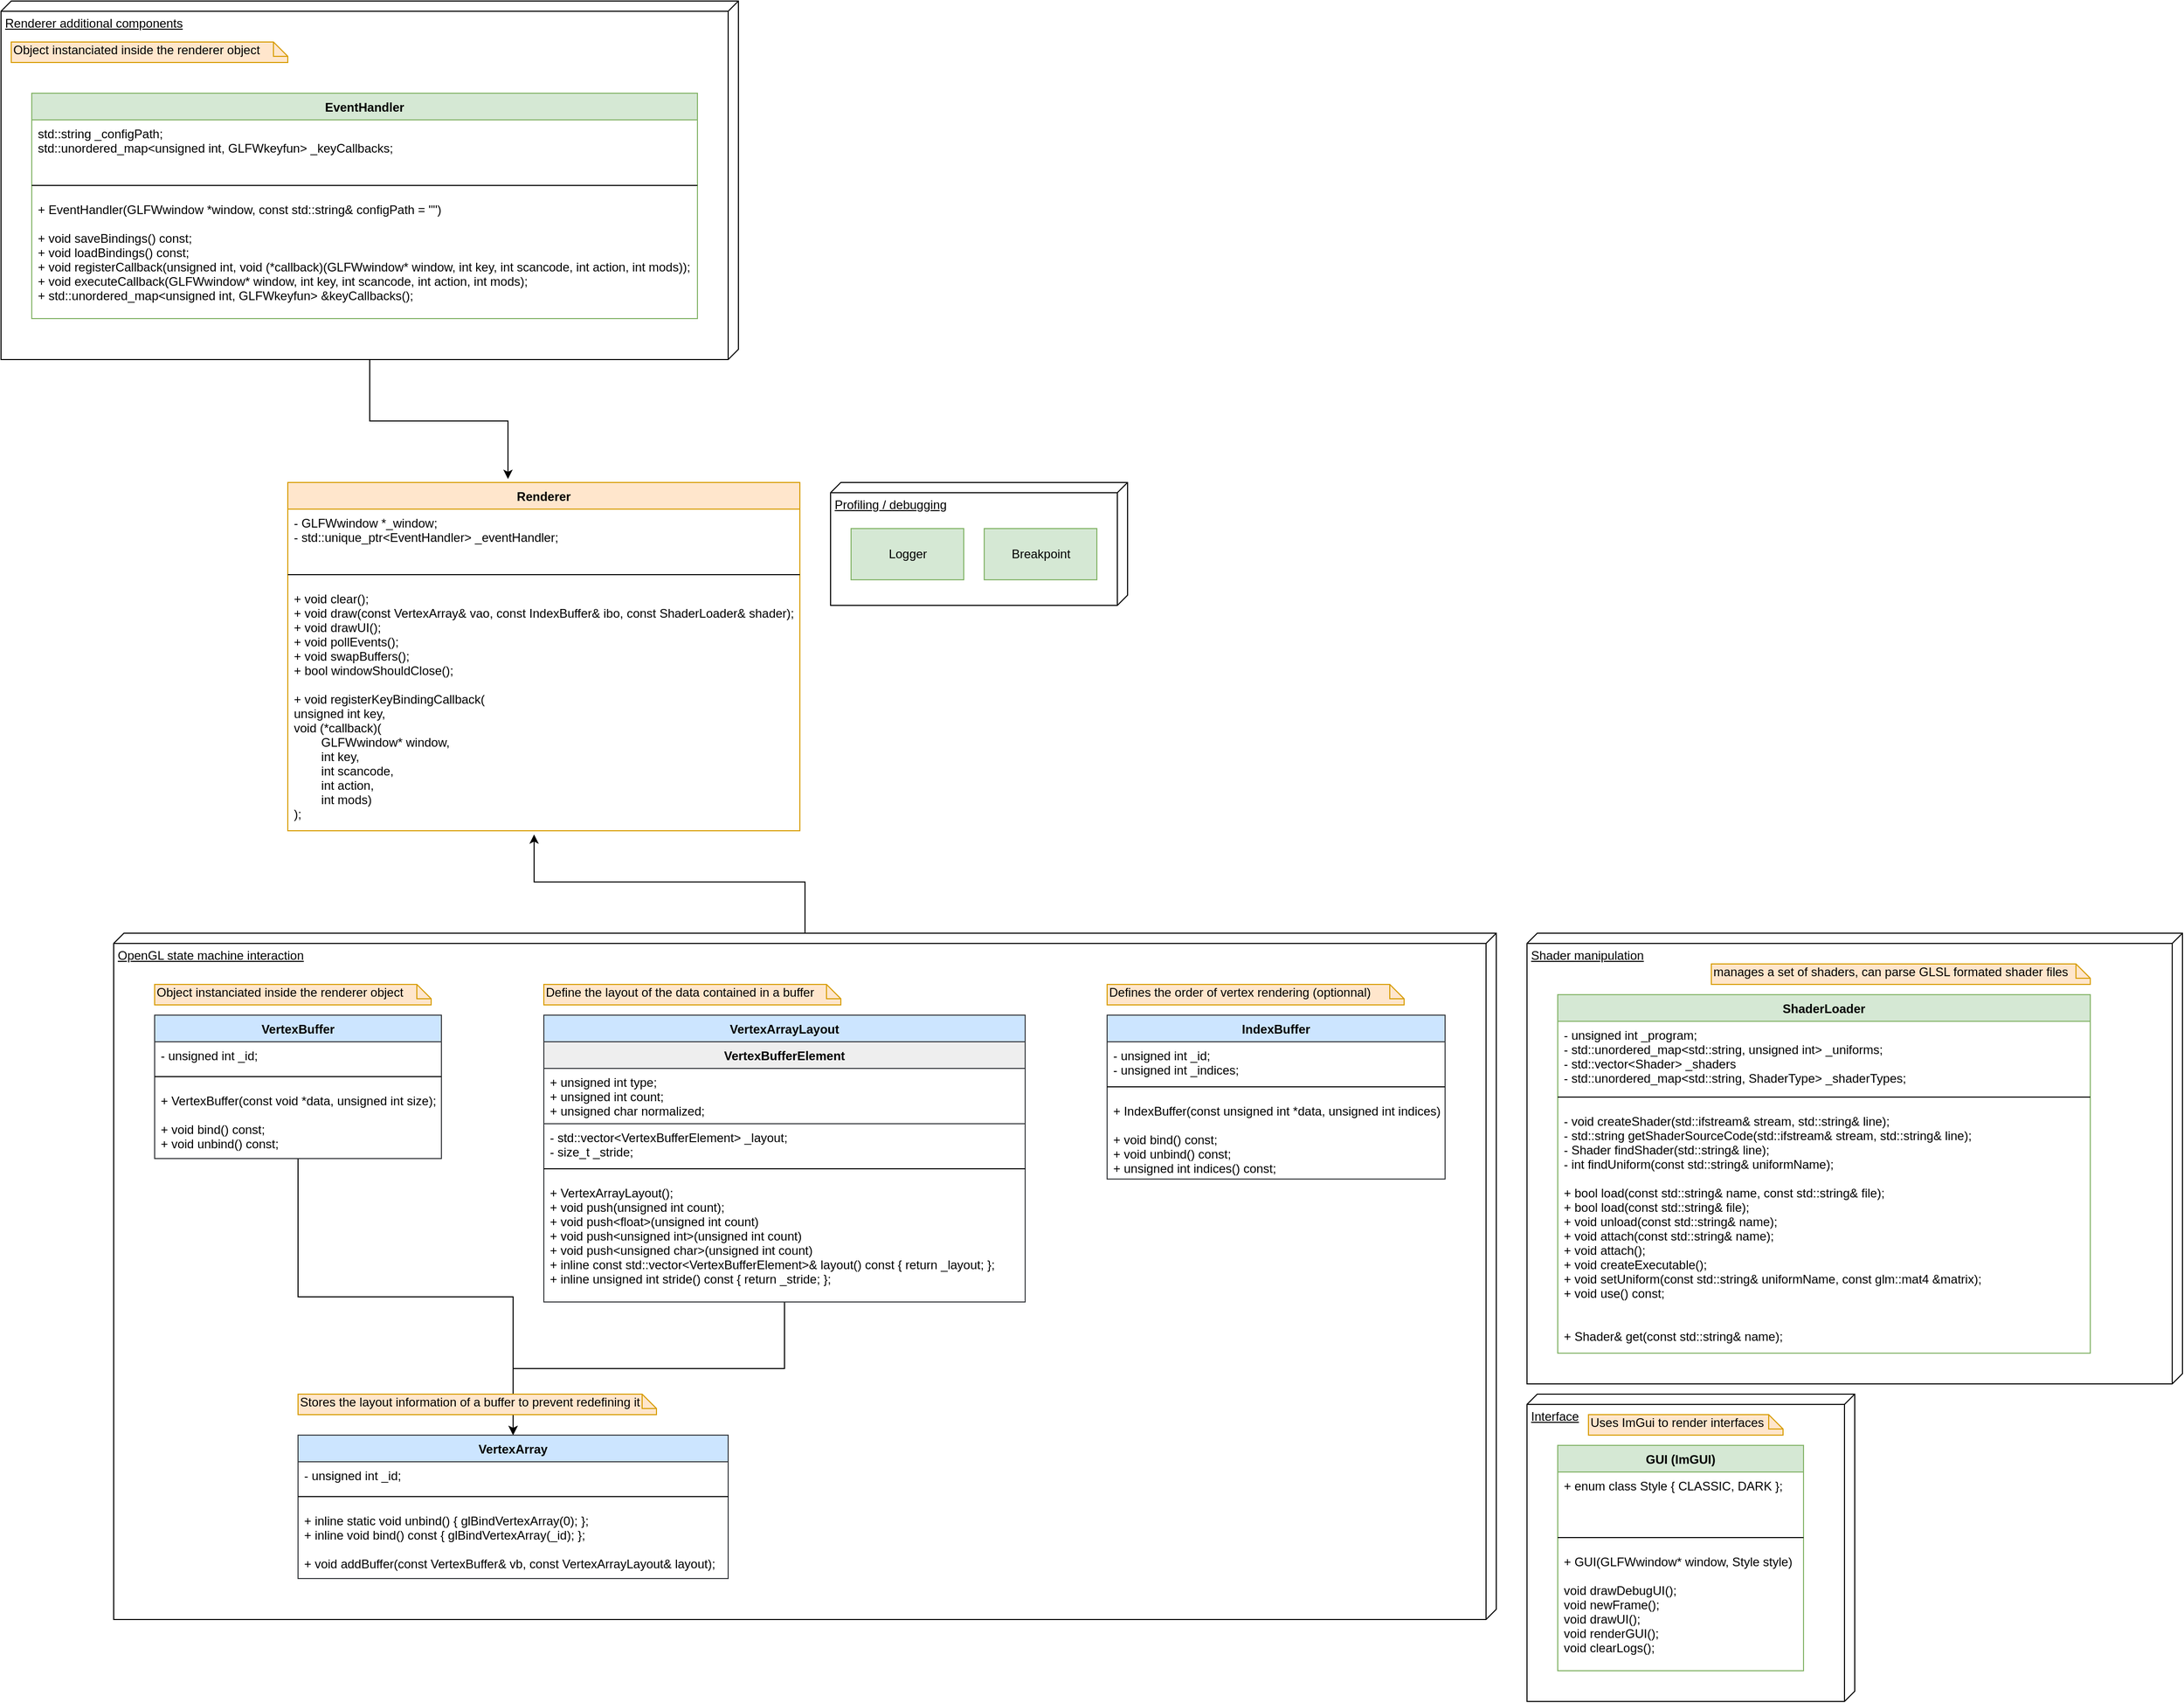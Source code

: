 <mxfile version="13.8.7" type="device"><diagram name="Page-1" id="e7e014a7-5840-1c2e-5031-d8a46d1fe8dd"><mxGraphModel dx="2844" dy="2358" grid="1" gridSize="10" guides="1" tooltips="1" connect="1" arrows="1" fold="1" page="1" pageScale="1" pageWidth="1169" pageHeight="826" background="#ffffff" math="0" shadow="0"><root><mxCell id="0"/><mxCell id="1" parent="0"/><mxCell id="3wQpeQV_LjWW91HNBhj2-1" value="Interface" style="verticalAlign=top;align=left;spacingTop=8;spacingLeft=2;spacingRight=12;shape=cube;size=10;direction=south;fontStyle=4;html=1;" vertex="1" parent="1"><mxGeometry x="1650" y="1150" width="320" height="300" as="geometry"/></mxCell><mxCell id="EPweq39DJjUA6XWaqY7--114" value="Shader manipulation" style="verticalAlign=top;align=left;spacingTop=8;spacingLeft=2;spacingRight=12;shape=cube;size=10;direction=south;fontStyle=4;html=1;" parent="1" vertex="1"><mxGeometry x="1650" y="700" width="640" height="440" as="geometry"/></mxCell><mxCell id="EPweq39DJjUA6XWaqY7--115" style="edgeStyle=orthogonalEdgeStyle;rounded=0;orthogonalLoop=1;jettySize=auto;html=1;entryX=0.481;entryY=1.015;entryDx=0;entryDy=0;entryPerimeter=0;" parent="1" source="EPweq39DJjUA6XWaqY7--113" target="EPweq39DJjUA6XWaqY7--44" edge="1"><mxGeometry relative="1" as="geometry"><Array as="points"><mxPoint x="945" y="650"/><mxPoint x="681" y="650"/></Array></mxGeometry></mxCell><mxCell id="EPweq39DJjUA6XWaqY7--113" value="OpenGL state machine interaction" style="verticalAlign=top;align=left;spacingTop=8;spacingLeft=2;spacingRight=12;shape=cube;size=10;direction=south;fontStyle=4;html=1;" parent="1" vertex="1"><mxGeometry x="270" y="700" width="1350" height="670" as="geometry"/></mxCell><mxCell id="EPweq39DJjUA6XWaqY7--58" style="edgeStyle=orthogonalEdgeStyle;rounded=0;orthogonalLoop=1;jettySize=auto;html=1;entryX=0.43;entryY=-0.01;entryDx=0;entryDy=0;entryPerimeter=0;" parent="1" source="EPweq39DJjUA6XWaqY7--57" target="EPweq39DJjUA6XWaqY7--41" edge="1"><mxGeometry relative="1" as="geometry"/></mxCell><mxCell id="EPweq39DJjUA6XWaqY7--57" value="Renderer additional components" style="verticalAlign=top;align=left;spacingTop=8;spacingLeft=2;spacingRight=12;shape=cube;size=10;direction=south;fontStyle=4;html=1;" parent="1" vertex="1"><mxGeometry x="160" y="-210" width="720" height="350" as="geometry"/></mxCell><mxCell id="EPweq39DJjUA6XWaqY7--41" value="Renderer" style="swimlane;fontStyle=1;align=center;verticalAlign=top;childLayout=stackLayout;horizontal=1;startSize=26;horizontalStack=0;resizeParent=1;resizeParentMax=0;resizeLast=0;collapsible=1;marginBottom=0;fillColor=#ffe6cc;strokeColor=#d79b00;" parent="1" vertex="1"><mxGeometry x="440" y="260" width="500" height="340" as="geometry"/></mxCell><mxCell id="EPweq39DJjUA6XWaqY7--42" value="- GLFWwindow *_window;&#10;- std::unique_ptr&lt;EventHandler&gt; _eventHandler;" style="text;strokeColor=none;fillColor=none;align=left;verticalAlign=top;spacingLeft=4;spacingRight=4;overflow=hidden;rotatable=0;points=[[0,0.5],[1,0.5]];portConstraint=eastwest;" parent="EPweq39DJjUA6XWaqY7--41" vertex="1"><mxGeometry y="26" width="500" height="54" as="geometry"/></mxCell><mxCell id="EPweq39DJjUA6XWaqY7--43" value="" style="line;strokeWidth=1;fillColor=none;align=left;verticalAlign=middle;spacingTop=-1;spacingLeft=3;spacingRight=3;rotatable=0;labelPosition=right;points=[];portConstraint=eastwest;" parent="EPweq39DJjUA6XWaqY7--41" vertex="1"><mxGeometry y="80" width="500" height="20" as="geometry"/></mxCell><mxCell id="EPweq39DJjUA6XWaqY7--44" value="+ void clear();&#10;+ void draw(const VertexArray&amp; vao, const IndexBuffer&amp; ibo, const ShaderLoader&amp; shader);&#10;+ void drawUI();&#10;+ void pollEvents();&#10;+ void swapBuffers();&#10;+ bool windowShouldClose();&#10;&#10;+ void registerKeyBindingCallback(&#10;unsigned int key,&#10;void (*callback)(&#10;        GLFWwindow* window,&#10;        int key,&#10;        int scancode,&#10;        int action,&#10;        int mods)&#10;);&#10;" style="text;strokeColor=none;fillColor=none;align=left;verticalAlign=top;spacingLeft=4;spacingRight=4;overflow=hidden;rotatable=0;points=[[0,0.5],[1,0.5]];portConstraint=eastwest;" parent="EPweq39DJjUA6XWaqY7--41" vertex="1"><mxGeometry y="100" width="500" height="240" as="geometry"/></mxCell><mxCell id="EPweq39DJjUA6XWaqY7--56" value="Object instanciated inside the renderer object" style="shape=note;whiteSpace=wrap;html=1;size=14;verticalAlign=top;align=left;spacingTop=-6;fillColor=#ffe6cc;strokeColor=#d79b00;" parent="1" vertex="1"><mxGeometry x="170" y="-170" width="270" height="20" as="geometry"/></mxCell><mxCell id="EPweq39DJjUA6XWaqY7--45" value="EventHandler" style="swimlane;fontStyle=1;align=center;verticalAlign=top;childLayout=stackLayout;horizontal=1;startSize=26;horizontalStack=0;resizeParent=1;resizeParentMax=0;resizeLast=0;collapsible=1;marginBottom=0;fillColor=#d5e8d4;strokeColor=#82b366;" parent="1" vertex="1"><mxGeometry x="190" y="-120" width="650" height="220" as="geometry"/></mxCell><mxCell id="EPweq39DJjUA6XWaqY7--46" value="&#9;&#9;std::string _configPath;&#10;&#9;&#9;std::unordered_map&lt;unsigned int, GLFWkeyfun&gt; _keyCallbacks;" style="text;strokeColor=none;fillColor=none;align=left;verticalAlign=top;spacingLeft=4;spacingRight=4;overflow=hidden;rotatable=0;points=[[0,0.5],[1,0.5]];portConstraint=eastwest;" parent="EPweq39DJjUA6XWaqY7--45" vertex="1"><mxGeometry y="26" width="650" height="54" as="geometry"/></mxCell><mxCell id="EPweq39DJjUA6XWaqY7--47" value="" style="line;strokeWidth=1;fillColor=none;align=left;verticalAlign=middle;spacingTop=-1;spacingLeft=3;spacingRight=3;rotatable=0;labelPosition=right;points=[];portConstraint=eastwest;" parent="EPweq39DJjUA6XWaqY7--45" vertex="1"><mxGeometry y="80" width="650" height="20" as="geometry"/></mxCell><mxCell id="EPweq39DJjUA6XWaqY7--48" value="+ EventHandler(GLFWwindow *window, const std::string&amp; configPath = &quot;&quot;)&#10;&#10;+ void saveBindings() const;&#10;+ void loadBindings() const;&#10;+ void registerCallback(unsigned int, void (*callback)(GLFWwindow* window, int key, int scancode, int action, int mods));&#10;+ void executeCallback(GLFWwindow* window, int key, int scancode, int action, int mods);&#10;+ std::unordered_map&lt;unsigned int, GLFWkeyfun&gt; &amp;keyCallbacks();&#10;" style="text;strokeColor=none;fillColor=none;align=left;verticalAlign=top;spacingLeft=4;spacingRight=4;overflow=hidden;rotatable=0;points=[[0,0.5],[1,0.5]];portConstraint=eastwest;" parent="EPweq39DJjUA6XWaqY7--45" vertex="1"><mxGeometry y="100" width="650" height="120" as="geometry"/></mxCell><mxCell id="EPweq39DJjUA6XWaqY7--51" value="GUI (ImGUI)" style="swimlane;fontStyle=1;align=center;verticalAlign=top;childLayout=stackLayout;horizontal=1;startSize=26;horizontalStack=0;resizeParent=1;resizeParentMax=0;resizeLast=0;collapsible=1;marginBottom=0;fillColor=#d5e8d4;strokeColor=#82b366;" parent="1" vertex="1"><mxGeometry x="1680" y="1200" width="240" height="220" as="geometry"/></mxCell><mxCell id="EPweq39DJjUA6XWaqY7--52" value="+ enum class Style { CLASSIC, DARK };" style="text;strokeColor=none;fillColor=none;align=left;verticalAlign=top;spacingLeft=4;spacingRight=4;overflow=hidden;rotatable=0;points=[[0,0.5],[1,0.5]];portConstraint=eastwest;" parent="EPweq39DJjUA6XWaqY7--51" vertex="1"><mxGeometry y="26" width="240" height="54" as="geometry"/></mxCell><mxCell id="EPweq39DJjUA6XWaqY7--53" value="" style="line;strokeWidth=1;fillColor=none;align=left;verticalAlign=middle;spacingTop=-1;spacingLeft=3;spacingRight=3;rotatable=0;labelPosition=right;points=[];portConstraint=eastwest;" parent="EPweq39DJjUA6XWaqY7--51" vertex="1"><mxGeometry y="80" width="240" height="20" as="geometry"/></mxCell><mxCell id="EPweq39DJjUA6XWaqY7--54" value="+ GUI(GLFWwindow* window, Style style)&#10;&#10;&#9;&#9;void drawDebugUI();&#10;&#9;&#9;void newFrame();&#10;&#9;&#9;void drawUI();&#10;&#9;&#9;void renderGUI();&#10;&#9;&#9;void clearLogs();&#10;" style="text;strokeColor=none;fillColor=none;align=left;verticalAlign=top;spacingLeft=4;spacingRight=4;overflow=hidden;rotatable=0;points=[[0,0.5],[1,0.5]];portConstraint=eastwest;" parent="EPweq39DJjUA6XWaqY7--51" vertex="1"><mxGeometry y="100" width="240" height="120" as="geometry"/></mxCell><mxCell id="EPweq39DJjUA6XWaqY7--89" style="edgeStyle=orthogonalEdgeStyle;rounded=0;orthogonalLoop=1;jettySize=auto;html=1;" parent="1" source="EPweq39DJjUA6XWaqY7--63" target="EPweq39DJjUA6XWaqY7--85" edge="1"><mxGeometry relative="1" as="geometry"/></mxCell><mxCell id="EPweq39DJjUA6XWaqY7--90" style="edgeStyle=orthogonalEdgeStyle;rounded=0;orthogonalLoop=1;jettySize=auto;html=1;entryX=0.5;entryY=0;entryDx=0;entryDy=0;" parent="1" source="EPweq39DJjUA6XWaqY7--71" target="EPweq39DJjUA6XWaqY7--85" edge="1"><mxGeometry relative="1" as="geometry"/></mxCell><mxCell id="EPweq39DJjUA6XWaqY7--91" value="Object instanciated inside the renderer object" style="shape=note;whiteSpace=wrap;html=1;size=14;verticalAlign=top;align=left;spacingTop=-6;fillColor=#ffe6cc;strokeColor=#d79b00;" parent="1" vertex="1"><mxGeometry x="310" y="750" width="270" height="20" as="geometry"/></mxCell><mxCell id="EPweq39DJjUA6XWaqY7--92" value="Define the layout of the data contained in a buffer" style="shape=note;whiteSpace=wrap;html=1;size=14;verticalAlign=top;align=left;spacingTop=-6;fillColor=#ffe6cc;strokeColor=#d79b00;" parent="1" vertex="1"><mxGeometry x="690" y="750" width="290" height="20" as="geometry"/></mxCell><mxCell id="EPweq39DJjUA6XWaqY7--93" value="Stores the layout information of a buffer to prevent redefining it" style="shape=note;whiteSpace=wrap;html=1;size=14;verticalAlign=top;align=left;spacingTop=-6;fillColor=#ffe6cc;strokeColor=#d79b00;" parent="1" vertex="1"><mxGeometry x="450" y="1150" width="350" height="20" as="geometry"/></mxCell><mxCell id="EPweq39DJjUA6XWaqY7--98" value="Defines the order of vertex rendering (optionnal)" style="shape=note;whiteSpace=wrap;html=1;size=14;verticalAlign=top;align=left;spacingTop=-6;fillColor=#ffe6cc;strokeColor=#d79b00;" parent="1" vertex="1"><mxGeometry x="1240" y="750" width="290" height="20" as="geometry"/></mxCell><mxCell id="EPweq39DJjUA6XWaqY7--104" value="manages a set of shaders, can parse GLSL formated shader files" style="shape=note;whiteSpace=wrap;html=1;size=14;verticalAlign=top;align=left;spacingTop=-6;fillColor=#ffe6cc;strokeColor=#d79b00;" parent="1" vertex="1"><mxGeometry x="1830" y="730" width="370" height="20" as="geometry"/></mxCell><mxCell id="EPweq39DJjUA6XWaqY7--105" value="&lt;span&gt;Profiling / debugging&lt;/span&gt;" style="verticalAlign=top;align=left;spacingTop=8;spacingLeft=2;spacingRight=12;shape=cube;size=10;direction=south;fontStyle=4;html=1;" parent="1" vertex="1"><mxGeometry x="970" y="260" width="290" height="120" as="geometry"/></mxCell><mxCell id="EPweq39DJjUA6XWaqY7--111" value="Logger" style="html=1;fillColor=#d5e8d4;strokeColor=#82b366;" parent="1" vertex="1"><mxGeometry x="990" y="305" width="110" height="50" as="geometry"/></mxCell><mxCell id="EPweq39DJjUA6XWaqY7--112" value="Breakpoint" style="html=1;fillColor=#d5e8d4;strokeColor=#82b366;" parent="1" vertex="1"><mxGeometry x="1120" y="305" width="110" height="50" as="geometry"/></mxCell><mxCell id="EPweq39DJjUA6XWaqY7--63" value="VertexBuffer" style="swimlane;fontStyle=1;align=center;verticalAlign=top;childLayout=stackLayout;horizontal=1;startSize=26;horizontalStack=0;resizeParent=1;resizeParentMax=0;resizeLast=0;collapsible=1;marginBottom=0;fillColor=#cce5ff;strokeColor=#36393d;" parent="1" vertex="1"><mxGeometry x="310" y="780" width="280" height="140" as="geometry"/></mxCell><mxCell id="EPweq39DJjUA6XWaqY7--64" value="- unsigned int _id;&#10;" style="text;strokeColor=none;fillColor=none;align=left;verticalAlign=top;spacingLeft=4;spacingRight=4;overflow=hidden;rotatable=0;points=[[0,0.5],[1,0.5]];portConstraint=eastwest;" parent="EPweq39DJjUA6XWaqY7--63" vertex="1"><mxGeometry y="26" width="280" height="24" as="geometry"/></mxCell><mxCell id="EPweq39DJjUA6XWaqY7--65" value="" style="line;strokeWidth=1;fillColor=none;align=left;verticalAlign=middle;spacingTop=-1;spacingLeft=3;spacingRight=3;rotatable=0;labelPosition=right;points=[];portConstraint=eastwest;" parent="EPweq39DJjUA6XWaqY7--63" vertex="1"><mxGeometry y="50" width="280" height="20" as="geometry"/></mxCell><mxCell id="EPweq39DJjUA6XWaqY7--66" value="+ VertexBuffer(const void *data, unsigned int size);&#10;&#10;+ void bind() const;&#10;+ void unbind() const;" style="text;strokeColor=none;fillColor=none;align=left;verticalAlign=top;spacingLeft=4;spacingRight=4;overflow=hidden;rotatable=0;points=[[0,0.5],[1,0.5]];portConstraint=eastwest;" parent="EPweq39DJjUA6XWaqY7--63" vertex="1"><mxGeometry y="70" width="280" height="70" as="geometry"/></mxCell><mxCell id="EPweq39DJjUA6XWaqY7--71" value="VertexArrayLayout" style="swimlane;fontStyle=1;align=center;verticalAlign=top;childLayout=stackLayout;horizontal=1;startSize=26;horizontalStack=0;resizeParent=1;resizeParentMax=0;resizeLast=0;collapsible=1;marginBottom=0;fillColor=#cce5ff;strokeColor=#36393d;" parent="1" vertex="1"><mxGeometry x="690" y="780" width="470" height="280" as="geometry"/></mxCell><mxCell id="EPweq39DJjUA6XWaqY7--75" value="VertexBufferElement" style="swimlane;fontStyle=1;align=center;verticalAlign=top;childLayout=stackLayout;horizontal=1;startSize=26;horizontalStack=0;resizeParent=1;resizeParentMax=0;resizeLast=0;collapsible=1;marginBottom=0;fillColor=#eeeeee;strokeColor=#36393d;" parent="EPweq39DJjUA6XWaqY7--71" vertex="1"><mxGeometry y="26" width="470" height="80" as="geometry"><mxRectangle y="26" width="470" height="26" as="alternateBounds"/></mxGeometry></mxCell><mxCell id="EPweq39DJjUA6XWaqY7--76" value="+ unsigned int type;&#10;+ unsigned int count;&#10;+ unsigned char normalized;" style="text;strokeColor=none;fillColor=none;align=left;verticalAlign=top;spacingLeft=4;spacingRight=4;overflow=hidden;rotatable=0;points=[[0,0.5],[1,0.5]];portConstraint=eastwest;" parent="EPweq39DJjUA6XWaqY7--75" vertex="1"><mxGeometry y="26" width="470" height="54" as="geometry"/></mxCell><mxCell id="EPweq39DJjUA6XWaqY7--72" value="- std::vector&lt;VertexBufferElement&gt; _layout;&#10;- size_t _stride;" style="text;strokeColor=none;fillColor=none;align=left;verticalAlign=top;spacingLeft=4;spacingRight=4;overflow=hidden;rotatable=0;points=[[0,0.5],[1,0.5]];portConstraint=eastwest;" parent="EPweq39DJjUA6XWaqY7--71" vertex="1"><mxGeometry y="106" width="470" height="34" as="geometry"/></mxCell><mxCell id="EPweq39DJjUA6XWaqY7--73" value="" style="line;strokeWidth=1;fillColor=none;align=left;verticalAlign=middle;spacingTop=-1;spacingLeft=3;spacingRight=3;rotatable=0;labelPosition=right;points=[];portConstraint=eastwest;" parent="EPweq39DJjUA6XWaqY7--71" vertex="1"><mxGeometry y="140" width="470" height="20" as="geometry"/></mxCell><mxCell id="EPweq39DJjUA6XWaqY7--74" value="+ VertexArrayLayout();&#10;+ void push(unsigned int count);&#10;+ void push&lt;float&gt;(unsigned int count)&#10;+ void push&lt;unsigned int&gt;(unsigned int count)&#10;+ void push&lt;unsigned char&gt;(unsigned int count)&#10;+ inline const std::vector&lt;VertexBufferElement&gt;&amp; layout() const { return _layout; };&#10;+ inline unsigned int stride() const { return _stride; };&#10;" style="text;strokeColor=none;fillColor=none;align=left;verticalAlign=top;spacingLeft=4;spacingRight=4;overflow=hidden;rotatable=0;points=[[0,0.5],[1,0.5]];portConstraint=eastwest;" parent="EPweq39DJjUA6XWaqY7--71" vertex="1"><mxGeometry y="160" width="470" height="120" as="geometry"/></mxCell><mxCell id="EPweq39DJjUA6XWaqY7--85" value="VertexArray" style="swimlane;fontStyle=1;align=center;verticalAlign=top;childLayout=stackLayout;horizontal=1;startSize=26;horizontalStack=0;resizeParent=1;resizeParentMax=0;resizeLast=0;collapsible=1;marginBottom=0;fillColor=#cce5ff;strokeColor=#36393d;" parent="1" vertex="1"><mxGeometry x="450" y="1190" width="420" height="140" as="geometry"/></mxCell><mxCell id="EPweq39DJjUA6XWaqY7--86" value="- unsigned int _id;&#10;" style="text;strokeColor=none;fillColor=none;align=left;verticalAlign=top;spacingLeft=4;spacingRight=4;overflow=hidden;rotatable=0;points=[[0,0.5],[1,0.5]];portConstraint=eastwest;" parent="EPweq39DJjUA6XWaqY7--85" vertex="1"><mxGeometry y="26" width="420" height="24" as="geometry"/></mxCell><mxCell id="EPweq39DJjUA6XWaqY7--87" value="" style="line;strokeWidth=1;fillColor=none;align=left;verticalAlign=middle;spacingTop=-1;spacingLeft=3;spacingRight=3;rotatable=0;labelPosition=right;points=[];portConstraint=eastwest;" parent="EPweq39DJjUA6XWaqY7--85" vertex="1"><mxGeometry y="50" width="420" height="20" as="geometry"/></mxCell><mxCell id="EPweq39DJjUA6XWaqY7--88" value="+ inline static void unbind() { glBindVertexArray(0); };&#10;+ inline void bind() const { glBindVertexArray(_id); };&#10;&#10;+ void addBuffer(const VertexBuffer&amp; vb, const VertexArrayLayout&amp; layout);&#10;" style="text;strokeColor=none;fillColor=none;align=left;verticalAlign=top;spacingLeft=4;spacingRight=4;overflow=hidden;rotatable=0;points=[[0,0.5],[1,0.5]];portConstraint=eastwest;" parent="EPweq39DJjUA6XWaqY7--85" vertex="1"><mxGeometry y="70" width="420" height="70" as="geometry"/></mxCell><mxCell id="EPweq39DJjUA6XWaqY7--94" value="IndexBuffer" style="swimlane;fontStyle=1;align=center;verticalAlign=top;childLayout=stackLayout;horizontal=1;startSize=26;horizontalStack=0;resizeParent=1;resizeParentMax=0;resizeLast=0;collapsible=1;marginBottom=0;fillColor=#cce5ff;strokeColor=#36393d;" parent="1" vertex="1"><mxGeometry x="1240" y="780" width="330" height="160" as="geometry"/></mxCell><mxCell id="EPweq39DJjUA6XWaqY7--95" value="- unsigned int _id;&#10;- unsigned int _indices;&#10;&#10;" style="text;strokeColor=none;fillColor=none;align=left;verticalAlign=top;spacingLeft=4;spacingRight=4;overflow=hidden;rotatable=0;points=[[0,0.5],[1,0.5]];portConstraint=eastwest;" parent="EPweq39DJjUA6XWaqY7--94" vertex="1"><mxGeometry y="26" width="330" height="34" as="geometry"/></mxCell><mxCell id="EPweq39DJjUA6XWaqY7--96" value="" style="line;strokeWidth=1;fillColor=none;align=left;verticalAlign=middle;spacingTop=-1;spacingLeft=3;spacingRight=3;rotatable=0;labelPosition=right;points=[];portConstraint=eastwest;" parent="EPweq39DJjUA6XWaqY7--94" vertex="1"><mxGeometry y="60" width="330" height="20" as="geometry"/></mxCell><mxCell id="EPweq39DJjUA6XWaqY7--97" value="+ IndexBuffer(const unsigned int *data, unsigned int indices);&#10;&#10;+ void bind() const;&#10;+ void unbind() const;&#10;+ unsigned int indices() const;&#10;" style="text;strokeColor=none;fillColor=none;align=left;verticalAlign=top;spacingLeft=4;spacingRight=4;overflow=hidden;rotatable=0;points=[[0,0.5],[1,0.5]];portConstraint=eastwest;" parent="EPweq39DJjUA6XWaqY7--94" vertex="1"><mxGeometry y="80" width="330" height="80" as="geometry"/></mxCell><mxCell id="EPweq39DJjUA6XWaqY7--100" value="ShaderLoader" style="swimlane;fontStyle=1;align=center;verticalAlign=top;childLayout=stackLayout;horizontal=1;startSize=26;horizontalStack=0;resizeParent=1;resizeParentMax=0;resizeLast=0;collapsible=1;marginBottom=0;fillColor=#d5e8d4;strokeColor=#82b366;" parent="1" vertex="1"><mxGeometry x="1680" y="760" width="520" height="350" as="geometry"/></mxCell><mxCell id="EPweq39DJjUA6XWaqY7--101" value="- unsigned int _program;&#10;- std::unordered_map&lt;std::string, unsigned int&gt; _uniforms;&#10;- std::vector&lt;Shader&gt; _shaders&#10;- std::unordered_map&lt;std::string, ShaderType&gt; _shaderTypes;" style="text;strokeColor=none;fillColor=none;align=left;verticalAlign=top;spacingLeft=4;spacingRight=4;overflow=hidden;rotatable=0;points=[[0,0.5],[1,0.5]];portConstraint=eastwest;" parent="EPweq39DJjUA6XWaqY7--100" vertex="1"><mxGeometry y="26" width="520" height="64" as="geometry"/></mxCell><mxCell id="EPweq39DJjUA6XWaqY7--102" value="" style="line;strokeWidth=1;fillColor=none;align=left;verticalAlign=middle;spacingTop=-1;spacingLeft=3;spacingRight=3;rotatable=0;labelPosition=right;points=[];portConstraint=eastwest;" parent="EPweq39DJjUA6XWaqY7--100" vertex="1"><mxGeometry y="90" width="520" height="20" as="geometry"/></mxCell><mxCell id="EPweq39DJjUA6XWaqY7--103" value="- void createShader(std::ifstream&amp; stream, std::string&amp; line);&#10;- std::string getShaderSourceCode(std::ifstream&amp; stream, std::string&amp; line);&#10;- Shader findShader(std::string&amp; line);&#10;- int findUniform(const std::string&amp; uniformName);&#10;&#10;+ bool load(const std::string&amp; name, const std::string&amp; file);&#10;+ bool load(const std::string&amp; file);&#10;+ void unload(const std::string&amp; name);&#10;+ void attach(const std::string&amp; name);&#10;+ void attach();&#10;+ void createExecutable();&#10;+ void setUniform(const std::string&amp; uniformName, const glm::mat4 &amp;matrix);&#10;+ void use() const;&#10;&#10;&#10;+ Shader&amp; get(const std::string&amp; name);&#10;" style="text;strokeColor=none;fillColor=none;align=left;verticalAlign=top;spacingLeft=4;spacingRight=4;overflow=hidden;rotatable=0;points=[[0,0.5],[1,0.5]];portConstraint=eastwest;" parent="EPweq39DJjUA6XWaqY7--100" vertex="1"><mxGeometry y="110" width="520" height="240" as="geometry"/></mxCell><mxCell id="3wQpeQV_LjWW91HNBhj2-3" value="Uses ImGui to render interfaces" style="shape=note;whiteSpace=wrap;html=1;size=14;verticalAlign=top;align=left;spacingTop=-6;fillColor=#ffe6cc;strokeColor=#d79b00;" vertex="1" parent="1"><mxGeometry x="1710" y="1170" width="190" height="20" as="geometry"/></mxCell></root></mxGraphModel></diagram></mxfile>